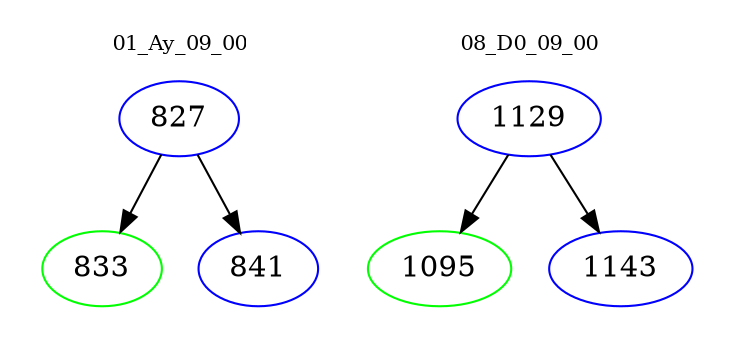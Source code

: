digraph{
subgraph cluster_0 {
color = white
label = "01_Ay_09_00";
fontsize=10;
T0_827 [label="827", color="blue"]
T0_827 -> T0_833 [color="black"]
T0_833 [label="833", color="green"]
T0_827 -> T0_841 [color="black"]
T0_841 [label="841", color="blue"]
}
subgraph cluster_1 {
color = white
label = "08_D0_09_00";
fontsize=10;
T1_1129 [label="1129", color="blue"]
T1_1129 -> T1_1095 [color="black"]
T1_1095 [label="1095", color="green"]
T1_1129 -> T1_1143 [color="black"]
T1_1143 [label="1143", color="blue"]
}
}
